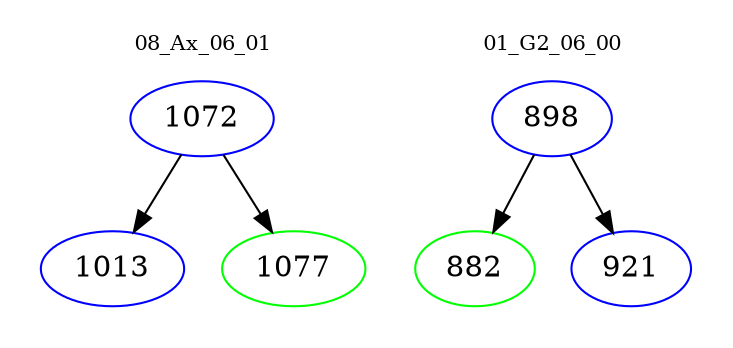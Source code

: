 digraph{
subgraph cluster_0 {
color = white
label = "08_Ax_06_01";
fontsize=10;
T0_1072 [label="1072", color="blue"]
T0_1072 -> T0_1013 [color="black"]
T0_1013 [label="1013", color="blue"]
T0_1072 -> T0_1077 [color="black"]
T0_1077 [label="1077", color="green"]
}
subgraph cluster_1 {
color = white
label = "01_G2_06_00";
fontsize=10;
T1_898 [label="898", color="blue"]
T1_898 -> T1_882 [color="black"]
T1_882 [label="882", color="green"]
T1_898 -> T1_921 [color="black"]
T1_921 [label="921", color="blue"]
}
}
